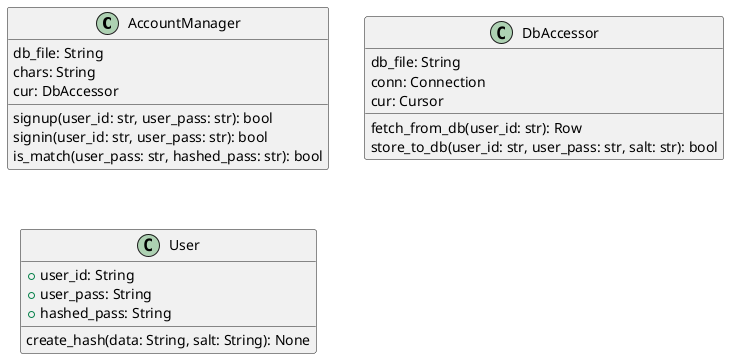 @startuml
Class AccountManager {
	db_file: String
    chars: String
    cur: DbAccessor
    signup(user_id: str, user_pass: str): bool
    signin(user_id: str, user_pass: str): bool
    is_match(user_pass: str, hashed_pass: str): bool
}
Class DbAccessor {
	db_file: String
    conn: Connection
    cur: Cursor
    fetch_from_db(user_id: str): Row
    store_to_db(user_id: str, user_pass: str, salt: str): bool
}
Class User {
    + user_id: String
    + user_pass: String
    + hashed_pass: String
    create_hash(data: String, salt: String): None
}
@enduml
